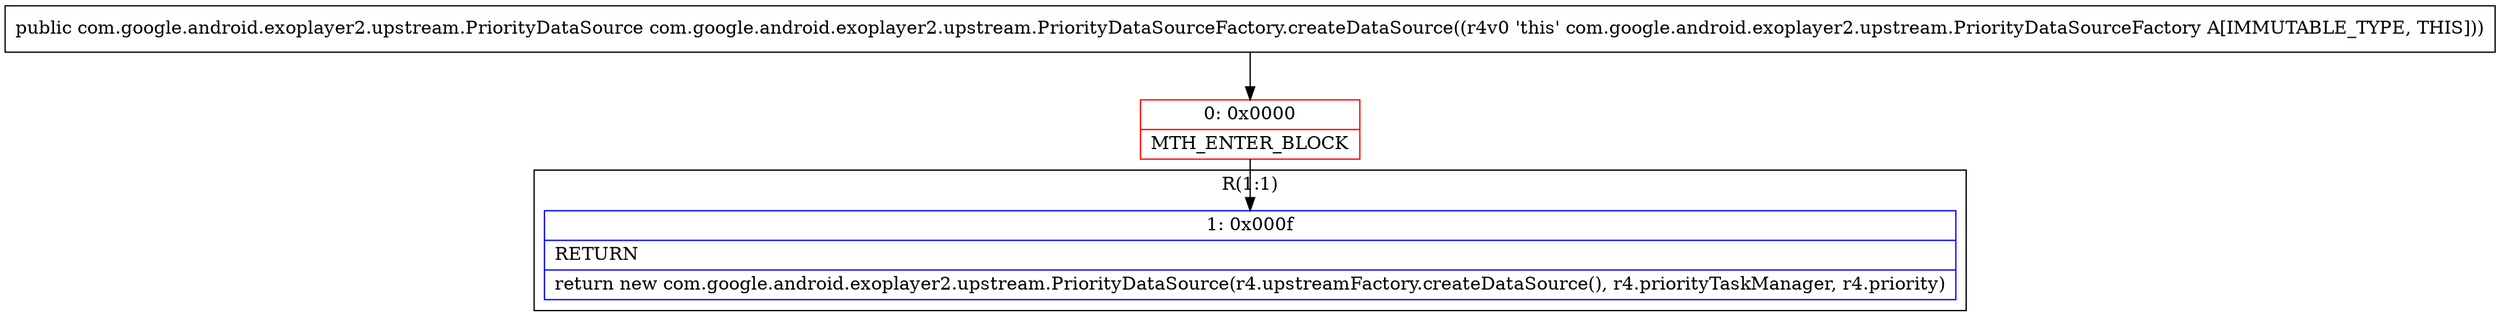 digraph "CFG forcom.google.android.exoplayer2.upstream.PriorityDataSourceFactory.createDataSource()Lcom\/google\/android\/exoplayer2\/upstream\/PriorityDataSource;" {
subgraph cluster_Region_338826198 {
label = "R(1:1)";
node [shape=record,color=blue];
Node_1 [shape=record,label="{1\:\ 0x000f|RETURN\l|return new com.google.android.exoplayer2.upstream.PriorityDataSource(r4.upstreamFactory.createDataSource(), r4.priorityTaskManager, r4.priority)\l}"];
}
Node_0 [shape=record,color=red,label="{0\:\ 0x0000|MTH_ENTER_BLOCK\l}"];
MethodNode[shape=record,label="{public com.google.android.exoplayer2.upstream.PriorityDataSource com.google.android.exoplayer2.upstream.PriorityDataSourceFactory.createDataSource((r4v0 'this' com.google.android.exoplayer2.upstream.PriorityDataSourceFactory A[IMMUTABLE_TYPE, THIS])) }"];
MethodNode -> Node_0;
Node_0 -> Node_1;
}

